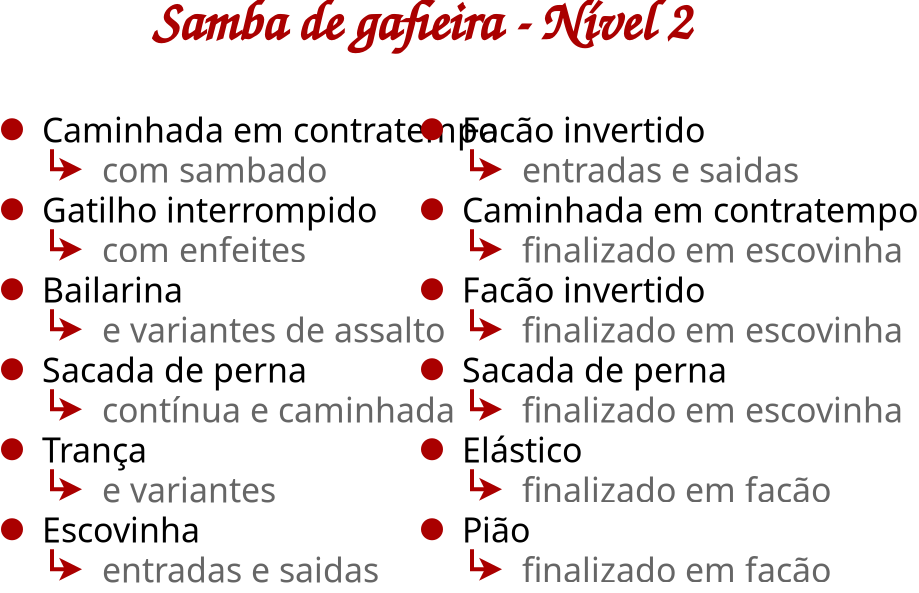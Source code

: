 <?xml version="1.0" encoding="UTF-8"?>
<dia:diagram xmlns:dia="http://www.lysator.liu.se/~alla/dia/">
  <dia:layer name="fundo" visible="true" active="true">
    <dia:object type="Standard - Text" version="1" id="O0">
      <dia:attribute name="obj_pos">
        <dia:point val="13.5,57"/>
      </dia:attribute>
      <dia:attribute name="obj_bb">
        <dia:rectangle val="13.5,55.94;24.023,58.06"/>
      </dia:attribute>
      <dia:attribute name="text">
        <dia:composite type="text">
          <dia:attribute name="string">
            <dia:string>#Sacada de perna#</dia:string>
          </dia:attribute>
          <dia:attribute name="font">
            <dia:font family="Lobster Two" style="0" name="Courier"/>
          </dia:attribute>
          <dia:attribute name="height">
            <dia:real val="2.117"/>
          </dia:attribute>
          <dia:attribute name="pos">
            <dia:point val="13.5,57.635"/>
          </dia:attribute>
          <dia:attribute name="color">
            <dia:color val="#000000"/>
          </dia:attribute>
          <dia:attribute name="alignment">
            <dia:enum val="0"/>
          </dia:attribute>
        </dia:composite>
      </dia:attribute>
      <dia:attribute name="valign">
        <dia:enum val="2"/>
      </dia:attribute>
    </dia:object>
    <dia:object type="Standard - Text" version="1" id="O1">
      <dia:attribute name="obj_pos">
        <dia:point val="13.5,53"/>
      </dia:attribute>
      <dia:attribute name="obj_bb">
        <dia:rectangle val="13.5,51.94;19.585,54.06"/>
      </dia:attribute>
      <dia:attribute name="text">
        <dia:composite type="text">
          <dia:attribute name="string">
            <dia:string>#Bailarina#</dia:string>
          </dia:attribute>
          <dia:attribute name="font">
            <dia:font family="Lobster Two" style="0" name="Courier"/>
          </dia:attribute>
          <dia:attribute name="height">
            <dia:real val="2.117"/>
          </dia:attribute>
          <dia:attribute name="pos">
            <dia:point val="13.5,53.635"/>
          </dia:attribute>
          <dia:attribute name="color">
            <dia:color val="#000000"/>
          </dia:attribute>
          <dia:attribute name="alignment">
            <dia:enum val="0"/>
          </dia:attribute>
        </dia:composite>
      </dia:attribute>
      <dia:attribute name="valign">
        <dia:enum val="2"/>
      </dia:attribute>
    </dia:object>
    <dia:object type="Standard - Text" version="1" id="O2">
      <dia:attribute name="obj_pos">
        <dia:point val="34.5,49"/>
      </dia:attribute>
      <dia:attribute name="obj_bb">
        <dia:rectangle val="34.5,47.861;51.998,50.139"/>
      </dia:attribute>
      <dia:attribute name="text">
        <dia:composite type="text">
          <dia:attribute name="string">
            <dia:string>#Caminhada em contratempo#</dia:string>
          </dia:attribute>
          <dia:attribute name="font">
            <dia:font family="Lobster Two" style="0" name="Courier"/>
          </dia:attribute>
          <dia:attribute name="height">
            <dia:real val="2.117"/>
          </dia:attribute>
          <dia:attribute name="pos">
            <dia:point val="34.5,49.608"/>
          </dia:attribute>
          <dia:attribute name="color">
            <dia:color val="#000000"/>
          </dia:attribute>
          <dia:attribute name="alignment">
            <dia:enum val="0"/>
          </dia:attribute>
        </dia:composite>
      </dia:attribute>
      <dia:attribute name="valign">
        <dia:enum val="2"/>
      </dia:attribute>
    </dia:object>
    <dia:object type="Standard - Text" version="1" id="O3">
      <dia:attribute name="obj_pos">
        <dia:point val="32.444,40"/>
      </dia:attribute>
      <dia:attribute name="obj_bb">
        <dia:rectangle val="12.867,37.886;52.118,42.114"/>
      </dia:attribute>
      <dia:attribute name="text">
        <dia:composite type="text">
          <dia:attribute name="string">
            <dia:string>#Samba de gafieira - Nível 2#</dia:string>
          </dia:attribute>
          <dia:attribute name="font">
            <dia:font family="Comic Sans MS" style="88" name="Courier"/>
          </dia:attribute>
          <dia:attribute name="height">
            <dia:real val="3.528"/>
          </dia:attribute>
          <dia:attribute name="pos">
            <dia:point val="32.444,41.095"/>
          </dia:attribute>
          <dia:attribute name="color">
            <dia:color val="#aa0000"/>
          </dia:attribute>
          <dia:attribute name="alignment">
            <dia:enum val="1"/>
          </dia:attribute>
        </dia:composite>
      </dia:attribute>
      <dia:attribute name="valign">
        <dia:enum val="2"/>
      </dia:attribute>
    </dia:object>
    <dia:object type="Standard - Text" version="1" id="O4">
      <dia:attribute name="obj_pos">
        <dia:point val="13.5,49"/>
      </dia:attribute>
      <dia:attribute name="obj_bb">
        <dia:rectangle val="13.5,47.861;26.353,50.139"/>
      </dia:attribute>
      <dia:attribute name="text">
        <dia:composite type="text">
          <dia:attribute name="string">
            <dia:string>#Gatilho interrompido#</dia:string>
          </dia:attribute>
          <dia:attribute name="font">
            <dia:font family="Lobster Two" style="0" name="Courier"/>
          </dia:attribute>
          <dia:attribute name="height">
            <dia:real val="2.117"/>
          </dia:attribute>
          <dia:attribute name="pos">
            <dia:point val="13.5,49.608"/>
          </dia:attribute>
          <dia:attribute name="color">
            <dia:color val="#000000"/>
          </dia:attribute>
          <dia:attribute name="alignment">
            <dia:enum val="0"/>
          </dia:attribute>
        </dia:composite>
      </dia:attribute>
      <dia:attribute name="valign">
        <dia:enum val="2"/>
      </dia:attribute>
    </dia:object>
    <dia:object type="Standard - Text" version="1" id="O5">
      <dia:attribute name="obj_pos">
        <dia:point val="16.5,51"/>
      </dia:attribute>
      <dia:attribute name="obj_bb">
        <dia:rectangle val="16.5,49.861;23.87,52.139"/>
      </dia:attribute>
      <dia:attribute name="text">
        <dia:composite type="text">
          <dia:attribute name="string">
            <dia:string>#com enfeites#</dia:string>
          </dia:attribute>
          <dia:attribute name="font">
            <dia:font family="Lobster Two" style="0" name="Courier"/>
          </dia:attribute>
          <dia:attribute name="height">
            <dia:real val="2.117"/>
          </dia:attribute>
          <dia:attribute name="pos">
            <dia:point val="16.5,51.608"/>
          </dia:attribute>
          <dia:attribute name="color">
            <dia:color val="#666666"/>
          </dia:attribute>
          <dia:attribute name="alignment">
            <dia:enum val="0"/>
          </dia:attribute>
        </dia:composite>
      </dia:attribute>
      <dia:attribute name="valign">
        <dia:enum val="2"/>
      </dia:attribute>
    </dia:object>
    <dia:object type="Standard - Ellipse" version="0" id="O6">
      <dia:attribute name="obj_pos">
        <dia:point val="11.5,48.5"/>
      </dia:attribute>
      <dia:attribute name="obj_bb">
        <dia:rectangle val="11.45,48.45;12.55,49.55"/>
      </dia:attribute>
      <dia:attribute name="elem_corner">
        <dia:point val="11.5,48.5"/>
      </dia:attribute>
      <dia:attribute name="elem_width">
        <dia:real val="1"/>
      </dia:attribute>
      <dia:attribute name="elem_height">
        <dia:real val="1"/>
      </dia:attribute>
      <dia:attribute name="border_width">
        <dia:real val="0.1"/>
      </dia:attribute>
      <dia:attribute name="border_color">
        <dia:color val="#aa0000"/>
      </dia:attribute>
      <dia:attribute name="inner_color">
        <dia:color val="#aa0000"/>
      </dia:attribute>
      <dia:attribute name="aspect">
        <dia:enum val="2"/>
      </dia:attribute>
    </dia:object>
    <dia:object type="Standard - PolyLine" version="0" id="O7">
      <dia:attribute name="obj_pos">
        <dia:point val="14,50"/>
      </dia:attribute>
      <dia:attribute name="obj_bb">
        <dia:rectangle val="13.9,49.9;15.724,51.574"/>
      </dia:attribute>
      <dia:attribute name="poly_points">
        <dia:point val="14,50"/>
        <dia:point val="14,51"/>
        <dia:point val="15.5,51"/>
      </dia:attribute>
      <dia:attribute name="line_color">
        <dia:color val="#aa0000"/>
      </dia:attribute>
      <dia:attribute name="line_width">
        <dia:real val="0.2"/>
      </dia:attribute>
      <dia:attribute name="end_arrow">
        <dia:enum val="22"/>
      </dia:attribute>
      <dia:attribute name="end_arrow_length">
        <dia:real val="0.7"/>
      </dia:attribute>
      <dia:attribute name="end_arrow_width">
        <dia:real val="0.7"/>
      </dia:attribute>
    </dia:object>
    <dia:object type="Standard - Ellipse" version="0" id="O8">
      <dia:attribute name="obj_pos">
        <dia:point val="11.5,52.5"/>
      </dia:attribute>
      <dia:attribute name="obj_bb">
        <dia:rectangle val="11.45,52.45;12.55,53.55"/>
      </dia:attribute>
      <dia:attribute name="elem_corner">
        <dia:point val="11.5,52.5"/>
      </dia:attribute>
      <dia:attribute name="elem_width">
        <dia:real val="1"/>
      </dia:attribute>
      <dia:attribute name="elem_height">
        <dia:real val="1"/>
      </dia:attribute>
      <dia:attribute name="border_width">
        <dia:real val="0.1"/>
      </dia:attribute>
      <dia:attribute name="border_color">
        <dia:color val="#aa0000"/>
      </dia:attribute>
      <dia:attribute name="inner_color">
        <dia:color val="#aa0000"/>
      </dia:attribute>
      <dia:attribute name="aspect">
        <dia:enum val="2"/>
      </dia:attribute>
    </dia:object>
    <dia:object type="Standard - Text" version="1" id="O9">
      <dia:attribute name="obj_pos">
        <dia:point val="16.5,55"/>
      </dia:attribute>
      <dia:attribute name="obj_bb">
        <dia:rectangle val="16.5,53.94;29.765,56.06"/>
      </dia:attribute>
      <dia:attribute name="text">
        <dia:composite type="text">
          <dia:attribute name="string">
            <dia:string>#e variantes de assalto#</dia:string>
          </dia:attribute>
          <dia:attribute name="font">
            <dia:font family="Lobster Two" style="0" name="Courier"/>
          </dia:attribute>
          <dia:attribute name="height">
            <dia:real val="2.117"/>
          </dia:attribute>
          <dia:attribute name="pos">
            <dia:point val="16.5,55.635"/>
          </dia:attribute>
          <dia:attribute name="color">
            <dia:color val="#666666"/>
          </dia:attribute>
          <dia:attribute name="alignment">
            <dia:enum val="0"/>
          </dia:attribute>
        </dia:composite>
      </dia:attribute>
      <dia:attribute name="valign">
        <dia:enum val="2"/>
      </dia:attribute>
    </dia:object>
    <dia:object type="Standard - PolyLine" version="0" id="O10">
      <dia:attribute name="obj_pos">
        <dia:point val="14,54"/>
      </dia:attribute>
      <dia:attribute name="obj_bb">
        <dia:rectangle val="13.9,53.9;15.724,55.574"/>
      </dia:attribute>
      <dia:attribute name="poly_points">
        <dia:point val="14,54"/>
        <dia:point val="14,55"/>
        <dia:point val="15.5,55"/>
      </dia:attribute>
      <dia:attribute name="line_color">
        <dia:color val="#aa0000"/>
      </dia:attribute>
      <dia:attribute name="line_width">
        <dia:real val="0.2"/>
      </dia:attribute>
      <dia:attribute name="end_arrow">
        <dia:enum val="22"/>
      </dia:attribute>
      <dia:attribute name="end_arrow_length">
        <dia:real val="0.7"/>
      </dia:attribute>
      <dia:attribute name="end_arrow_width">
        <dia:real val="0.7"/>
      </dia:attribute>
    </dia:object>
    <dia:object type="Standard - Ellipse" version="0" id="O11">
      <dia:attribute name="obj_pos">
        <dia:point val="11.5,64.5"/>
      </dia:attribute>
      <dia:attribute name="obj_bb">
        <dia:rectangle val="11.45,64.45;12.55,65.55"/>
      </dia:attribute>
      <dia:attribute name="elem_corner">
        <dia:point val="11.5,64.5"/>
      </dia:attribute>
      <dia:attribute name="elem_width">
        <dia:real val="1"/>
      </dia:attribute>
      <dia:attribute name="elem_height">
        <dia:real val="1"/>
      </dia:attribute>
      <dia:attribute name="border_width">
        <dia:real val="0.1"/>
      </dia:attribute>
      <dia:attribute name="border_color">
        <dia:color val="#aa0000"/>
      </dia:attribute>
      <dia:attribute name="inner_color">
        <dia:color val="#aa0000"/>
      </dia:attribute>
      <dia:attribute name="aspect">
        <dia:enum val="2"/>
      </dia:attribute>
    </dia:object>
    <dia:object type="Standard - Ellipse" version="0" id="O12">
      <dia:attribute name="obj_pos">
        <dia:point val="11.5,56.5"/>
      </dia:attribute>
      <dia:attribute name="obj_bb">
        <dia:rectangle val="11.45,56.45;12.55,57.55"/>
      </dia:attribute>
      <dia:attribute name="elem_corner">
        <dia:point val="11.5,56.5"/>
      </dia:attribute>
      <dia:attribute name="elem_width">
        <dia:real val="1"/>
      </dia:attribute>
      <dia:attribute name="elem_height">
        <dia:real val="1"/>
      </dia:attribute>
      <dia:attribute name="border_width">
        <dia:real val="0.1"/>
      </dia:attribute>
      <dia:attribute name="border_color">
        <dia:color val="#aa0000"/>
      </dia:attribute>
      <dia:attribute name="inner_color">
        <dia:color val="#aa0000"/>
      </dia:attribute>
      <dia:attribute name="aspect">
        <dia:enum val="2"/>
      </dia:attribute>
    </dia:object>
    <dia:object type="Standard - Text" version="1" id="O13">
      <dia:attribute name="obj_pos">
        <dia:point val="13.5,45"/>
      </dia:attribute>
      <dia:attribute name="obj_bb">
        <dia:rectangle val="13.5,43.861;30.998,46.139"/>
      </dia:attribute>
      <dia:attribute name="text">
        <dia:composite type="text">
          <dia:attribute name="string">
            <dia:string>#Caminhada em contratempo#</dia:string>
          </dia:attribute>
          <dia:attribute name="font">
            <dia:font family="Lobster Two" style="0" name="Courier"/>
          </dia:attribute>
          <dia:attribute name="height">
            <dia:real val="2.117"/>
          </dia:attribute>
          <dia:attribute name="pos">
            <dia:point val="13.5,45.608"/>
          </dia:attribute>
          <dia:attribute name="color">
            <dia:color val="#000000"/>
          </dia:attribute>
          <dia:attribute name="alignment">
            <dia:enum val="0"/>
          </dia:attribute>
        </dia:composite>
      </dia:attribute>
      <dia:attribute name="valign">
        <dia:enum val="2"/>
      </dia:attribute>
    </dia:object>
    <dia:object type="Standard - Text" version="1" id="O14">
      <dia:attribute name="obj_pos">
        <dia:point val="16.5,47"/>
      </dia:attribute>
      <dia:attribute name="obj_bb">
        <dia:rectangle val="16.5,45.861;25.155,48.139"/>
      </dia:attribute>
      <dia:attribute name="text">
        <dia:composite type="text">
          <dia:attribute name="string">
            <dia:string>#com sambado#</dia:string>
          </dia:attribute>
          <dia:attribute name="font">
            <dia:font family="Lobster Two" style="0" name="Courier"/>
          </dia:attribute>
          <dia:attribute name="height">
            <dia:real val="2.117"/>
          </dia:attribute>
          <dia:attribute name="pos">
            <dia:point val="16.5,47.608"/>
          </dia:attribute>
          <dia:attribute name="color">
            <dia:color val="#666666"/>
          </dia:attribute>
          <dia:attribute name="alignment">
            <dia:enum val="0"/>
          </dia:attribute>
        </dia:composite>
      </dia:attribute>
      <dia:attribute name="valign">
        <dia:enum val="2"/>
      </dia:attribute>
    </dia:object>
    <dia:object type="Standard - Ellipse" version="0" id="O15">
      <dia:attribute name="obj_pos">
        <dia:point val="11.5,44.5"/>
      </dia:attribute>
      <dia:attribute name="obj_bb">
        <dia:rectangle val="11.45,44.45;12.55,45.55"/>
      </dia:attribute>
      <dia:attribute name="elem_corner">
        <dia:point val="11.5,44.5"/>
      </dia:attribute>
      <dia:attribute name="elem_width">
        <dia:real val="1"/>
      </dia:attribute>
      <dia:attribute name="elem_height">
        <dia:real val="1"/>
      </dia:attribute>
      <dia:attribute name="border_width">
        <dia:real val="0.1"/>
      </dia:attribute>
      <dia:attribute name="border_color">
        <dia:color val="#aa0000"/>
      </dia:attribute>
      <dia:attribute name="inner_color">
        <dia:color val="#aa0000"/>
      </dia:attribute>
      <dia:attribute name="aspect">
        <dia:enum val="2"/>
      </dia:attribute>
    </dia:object>
    <dia:object type="Standard - PolyLine" version="0" id="O16">
      <dia:attribute name="obj_pos">
        <dia:point val="14,46"/>
      </dia:attribute>
      <dia:attribute name="obj_bb">
        <dia:rectangle val="13.9,45.9;15.724,47.574"/>
      </dia:attribute>
      <dia:attribute name="poly_points">
        <dia:point val="14,46"/>
        <dia:point val="14,47"/>
        <dia:point val="15.5,47"/>
      </dia:attribute>
      <dia:attribute name="line_color">
        <dia:color val="#aa0000"/>
      </dia:attribute>
      <dia:attribute name="line_width">
        <dia:real val="0.2"/>
      </dia:attribute>
      <dia:attribute name="end_arrow">
        <dia:enum val="22"/>
      </dia:attribute>
      <dia:attribute name="end_arrow_length">
        <dia:real val="0.7"/>
      </dia:attribute>
      <dia:attribute name="end_arrow_width">
        <dia:real val="0.7"/>
      </dia:attribute>
    </dia:object>
    <dia:object type="Standard - Text" version="1" id="O17">
      <dia:attribute name="obj_pos">
        <dia:point val="16.5,59"/>
      </dia:attribute>
      <dia:attribute name="obj_bb">
        <dia:rectangle val="16.5,57.861;30.283,60.139"/>
      </dia:attribute>
      <dia:attribute name="text">
        <dia:composite type="text">
          <dia:attribute name="string">
            <dia:string>#contínua e caminhada#</dia:string>
          </dia:attribute>
          <dia:attribute name="font">
            <dia:font family="Lobster Two" style="0" name="Courier"/>
          </dia:attribute>
          <dia:attribute name="height">
            <dia:real val="2.117"/>
          </dia:attribute>
          <dia:attribute name="pos">
            <dia:point val="16.5,59.608"/>
          </dia:attribute>
          <dia:attribute name="color">
            <dia:color val="#666666"/>
          </dia:attribute>
          <dia:attribute name="alignment">
            <dia:enum val="0"/>
          </dia:attribute>
        </dia:composite>
      </dia:attribute>
      <dia:attribute name="valign">
        <dia:enum val="2"/>
      </dia:attribute>
    </dia:object>
    <dia:object type="Standard - PolyLine" version="0" id="O18">
      <dia:attribute name="obj_pos">
        <dia:point val="14,58"/>
      </dia:attribute>
      <dia:attribute name="obj_bb">
        <dia:rectangle val="13.9,57.9;15.724,59.574"/>
      </dia:attribute>
      <dia:attribute name="poly_points">
        <dia:point val="14,58"/>
        <dia:point val="14,59"/>
        <dia:point val="15.5,59"/>
      </dia:attribute>
      <dia:attribute name="line_color">
        <dia:color val="#aa0000"/>
      </dia:attribute>
      <dia:attribute name="line_width">
        <dia:real val="0.2"/>
      </dia:attribute>
      <dia:attribute name="end_arrow">
        <dia:enum val="22"/>
      </dia:attribute>
      <dia:attribute name="end_arrow_length">
        <dia:real val="0.7"/>
      </dia:attribute>
      <dia:attribute name="end_arrow_width">
        <dia:real val="0.7"/>
      </dia:attribute>
    </dia:object>
    <dia:object type="Standard - Text" version="1" id="O19">
      <dia:attribute name="obj_pos">
        <dia:point val="16.5,67"/>
      </dia:attribute>
      <dia:attribute name="obj_bb">
        <dia:rectangle val="16.5,65.861;27.408,68.139"/>
      </dia:attribute>
      <dia:attribute name="text">
        <dia:composite type="text">
          <dia:attribute name="string">
            <dia:string>#entradas e saidas#</dia:string>
          </dia:attribute>
          <dia:attribute name="font">
            <dia:font family="Lobster Two" style="0" name="Courier"/>
          </dia:attribute>
          <dia:attribute name="height">
            <dia:real val="2.117"/>
          </dia:attribute>
          <dia:attribute name="pos">
            <dia:point val="16.5,67.609"/>
          </dia:attribute>
          <dia:attribute name="color">
            <dia:color val="#666666"/>
          </dia:attribute>
          <dia:attribute name="alignment">
            <dia:enum val="0"/>
          </dia:attribute>
        </dia:composite>
      </dia:attribute>
      <dia:attribute name="valign">
        <dia:enum val="2"/>
      </dia:attribute>
    </dia:object>
    <dia:object type="Standard - PolyLine" version="0" id="O20">
      <dia:attribute name="obj_pos">
        <dia:point val="14,66"/>
      </dia:attribute>
      <dia:attribute name="obj_bb">
        <dia:rectangle val="13.9,65.9;15.724,67.574"/>
      </dia:attribute>
      <dia:attribute name="poly_points">
        <dia:point val="14,66"/>
        <dia:point val="14,67"/>
        <dia:point val="15.5,67"/>
      </dia:attribute>
      <dia:attribute name="line_color">
        <dia:color val="#aa0000"/>
      </dia:attribute>
      <dia:attribute name="line_width">
        <dia:real val="0.2"/>
      </dia:attribute>
      <dia:attribute name="end_arrow">
        <dia:enum val="22"/>
      </dia:attribute>
      <dia:attribute name="end_arrow_length">
        <dia:real val="0.7"/>
      </dia:attribute>
      <dia:attribute name="end_arrow_width">
        <dia:real val="0.7"/>
      </dia:attribute>
    </dia:object>
    <dia:object type="Standard - Text" version="1" id="O21">
      <dia:attribute name="obj_pos">
        <dia:point val="34.5,53"/>
      </dia:attribute>
      <dia:attribute name="obj_bb">
        <dia:rectangle val="34.5,51.861;44.228,54.139"/>
      </dia:attribute>
      <dia:attribute name="text">
        <dia:composite type="text">
          <dia:attribute name="string">
            <dia:string>#Facão invertido#</dia:string>
          </dia:attribute>
          <dia:attribute name="font">
            <dia:font family="Lobster Two" style="0" name="Courier"/>
          </dia:attribute>
          <dia:attribute name="height">
            <dia:real val="2.117"/>
          </dia:attribute>
          <dia:attribute name="pos">
            <dia:point val="34.5,53.608"/>
          </dia:attribute>
          <dia:attribute name="color">
            <dia:color val="#000000"/>
          </dia:attribute>
          <dia:attribute name="alignment">
            <dia:enum val="0"/>
          </dia:attribute>
        </dia:composite>
      </dia:attribute>
      <dia:attribute name="valign">
        <dia:enum val="2"/>
      </dia:attribute>
    </dia:object>
    <dia:object type="Standard - Text" version="1" id="O22">
      <dia:attribute name="obj_pos">
        <dia:point val="34.5,57"/>
      </dia:attribute>
      <dia:attribute name="obj_bb">
        <dia:rectangle val="34.5,55.861;45.075,58.139"/>
      </dia:attribute>
      <dia:attribute name="text">
        <dia:composite type="text">
          <dia:attribute name="string">
            <dia:string>#Sacada de perna#</dia:string>
          </dia:attribute>
          <dia:attribute name="font">
            <dia:font family="Lobster Two" style="0" name="Courier"/>
          </dia:attribute>
          <dia:attribute name="height">
            <dia:real val="2.117"/>
          </dia:attribute>
          <dia:attribute name="pos">
            <dia:point val="34.5,57.608"/>
          </dia:attribute>
          <dia:attribute name="color">
            <dia:color val="#000000"/>
          </dia:attribute>
          <dia:attribute name="alignment">
            <dia:enum val="0"/>
          </dia:attribute>
        </dia:composite>
      </dia:attribute>
      <dia:attribute name="valign">
        <dia:enum val="2"/>
      </dia:attribute>
    </dia:object>
    <dia:object type="Standard - Text" version="1" id="O23">
      <dia:attribute name="obj_pos">
        <dia:point val="34.5,65"/>
      </dia:attribute>
      <dia:attribute name="obj_bb">
        <dia:rectangle val="34.5,63.861;37.548,66.139"/>
      </dia:attribute>
      <dia:attribute name="text">
        <dia:composite type="text">
          <dia:attribute name="string">
            <dia:string>#Pião#</dia:string>
          </dia:attribute>
          <dia:attribute name="font">
            <dia:font family="Lobster Two" style="0" name="Courier"/>
          </dia:attribute>
          <dia:attribute name="height">
            <dia:real val="2.117"/>
          </dia:attribute>
          <dia:attribute name="pos">
            <dia:point val="34.5,65.609"/>
          </dia:attribute>
          <dia:attribute name="color">
            <dia:color val="#000000"/>
          </dia:attribute>
          <dia:attribute name="alignment">
            <dia:enum val="0"/>
          </dia:attribute>
        </dia:composite>
      </dia:attribute>
      <dia:attribute name="valign">
        <dia:enum val="2"/>
      </dia:attribute>
    </dia:object>
    <dia:object type="Standard - Text" version="1" id="O24">
      <dia:attribute name="obj_pos">
        <dia:point val="34.5,61"/>
      </dia:attribute>
      <dia:attribute name="obj_bb">
        <dia:rectangle val="34.5,59.861;39.251,62.139"/>
      </dia:attribute>
      <dia:attribute name="text">
        <dia:composite type="text">
          <dia:attribute name="string">
            <dia:string>#Elástico#</dia:string>
          </dia:attribute>
          <dia:attribute name="font">
            <dia:font family="Lobster Two" style="0" name="Courier"/>
          </dia:attribute>
          <dia:attribute name="height">
            <dia:real val="2.117"/>
          </dia:attribute>
          <dia:attribute name="pos">
            <dia:point val="34.5,61.608"/>
          </dia:attribute>
          <dia:attribute name="color">
            <dia:color val="#000000"/>
          </dia:attribute>
          <dia:attribute name="alignment">
            <dia:enum val="0"/>
          </dia:attribute>
        </dia:composite>
      </dia:attribute>
      <dia:attribute name="valign">
        <dia:enum val="2"/>
      </dia:attribute>
    </dia:object>
    <dia:object type="Standard - Text" version="1" id="O25">
      <dia:attribute name="obj_pos">
        <dia:point val="37.5,63"/>
      </dia:attribute>
      <dia:attribute name="obj_bb">
        <dia:rectangle val="37.5,61.861;49.893,64.139"/>
      </dia:attribute>
      <dia:attribute name="text">
        <dia:composite type="text">
          <dia:attribute name="string">
            <dia:string>#finalizado em facão#</dia:string>
          </dia:attribute>
          <dia:attribute name="font">
            <dia:font family="Lobster Two" style="0" name="Courier"/>
          </dia:attribute>
          <dia:attribute name="height">
            <dia:real val="2.117"/>
          </dia:attribute>
          <dia:attribute name="pos">
            <dia:point val="37.5,63.608"/>
          </dia:attribute>
          <dia:attribute name="color">
            <dia:color val="#666666"/>
          </dia:attribute>
          <dia:attribute name="alignment">
            <dia:enum val="0"/>
          </dia:attribute>
        </dia:composite>
      </dia:attribute>
      <dia:attribute name="valign">
        <dia:enum val="2"/>
      </dia:attribute>
    </dia:object>
    <dia:object type="Standard - Ellipse" version="0" id="O26">
      <dia:attribute name="obj_pos">
        <dia:point val="32.5,48.5"/>
      </dia:attribute>
      <dia:attribute name="obj_bb">
        <dia:rectangle val="32.45,48.45;33.55,49.55"/>
      </dia:attribute>
      <dia:attribute name="elem_corner">
        <dia:point val="32.5,48.5"/>
      </dia:attribute>
      <dia:attribute name="elem_width">
        <dia:real val="1"/>
      </dia:attribute>
      <dia:attribute name="elem_height">
        <dia:real val="1"/>
      </dia:attribute>
      <dia:attribute name="border_width">
        <dia:real val="0.1"/>
      </dia:attribute>
      <dia:attribute name="border_color">
        <dia:color val="#aa0000"/>
      </dia:attribute>
      <dia:attribute name="inner_color">
        <dia:color val="#aa0000"/>
      </dia:attribute>
      <dia:attribute name="aspect">
        <dia:enum val="2"/>
      </dia:attribute>
    </dia:object>
    <dia:object type="Standard - PolyLine" version="0" id="O27">
      <dia:attribute name="obj_pos">
        <dia:point val="35,50"/>
      </dia:attribute>
      <dia:attribute name="obj_bb">
        <dia:rectangle val="34.9,49.9;36.724,51.574"/>
      </dia:attribute>
      <dia:attribute name="poly_points">
        <dia:point val="35,50"/>
        <dia:point val="35,51"/>
        <dia:point val="36.5,51"/>
      </dia:attribute>
      <dia:attribute name="line_color">
        <dia:color val="#aa0000"/>
      </dia:attribute>
      <dia:attribute name="line_width">
        <dia:real val="0.2"/>
      </dia:attribute>
      <dia:attribute name="end_arrow">
        <dia:enum val="22"/>
      </dia:attribute>
      <dia:attribute name="end_arrow_length">
        <dia:real val="0.7"/>
      </dia:attribute>
      <dia:attribute name="end_arrow_width">
        <dia:real val="0.7"/>
      </dia:attribute>
    </dia:object>
    <dia:object type="Standard - Ellipse" version="0" id="O28">
      <dia:attribute name="obj_pos">
        <dia:point val="32.5,56.5"/>
      </dia:attribute>
      <dia:attribute name="obj_bb">
        <dia:rectangle val="32.45,56.45;33.55,57.55"/>
      </dia:attribute>
      <dia:attribute name="elem_corner">
        <dia:point val="32.5,56.5"/>
      </dia:attribute>
      <dia:attribute name="elem_width">
        <dia:real val="1"/>
      </dia:attribute>
      <dia:attribute name="elem_height">
        <dia:real val="1"/>
      </dia:attribute>
      <dia:attribute name="border_width">
        <dia:real val="0.1"/>
      </dia:attribute>
      <dia:attribute name="border_color">
        <dia:color val="#aa0000"/>
      </dia:attribute>
      <dia:attribute name="inner_color">
        <dia:color val="#aa0000"/>
      </dia:attribute>
      <dia:attribute name="aspect">
        <dia:enum val="2"/>
      </dia:attribute>
    </dia:object>
    <dia:object type="Standard - Text" version="1" id="O29">
      <dia:attribute name="obj_pos">
        <dia:point val="37.5,59"/>
      </dia:attribute>
      <dia:attribute name="obj_bb">
        <dia:rectangle val="37.5,57.861;52.428,60.139"/>
      </dia:attribute>
      <dia:attribute name="text">
        <dia:composite type="text">
          <dia:attribute name="string">
            <dia:string>#finalizado em escovinha#</dia:string>
          </dia:attribute>
          <dia:attribute name="font">
            <dia:font family="Lobster Two" style="0" name="Courier"/>
          </dia:attribute>
          <dia:attribute name="height">
            <dia:real val="2.117"/>
          </dia:attribute>
          <dia:attribute name="pos">
            <dia:point val="37.5,59.608"/>
          </dia:attribute>
          <dia:attribute name="color">
            <dia:color val="#666666"/>
          </dia:attribute>
          <dia:attribute name="alignment">
            <dia:enum val="0"/>
          </dia:attribute>
        </dia:composite>
      </dia:attribute>
      <dia:attribute name="valign">
        <dia:enum val="2"/>
      </dia:attribute>
    </dia:object>
    <dia:object type="Standard - PolyLine" version="0" id="O30">
      <dia:attribute name="obj_pos">
        <dia:point val="35,58"/>
      </dia:attribute>
      <dia:attribute name="obj_bb">
        <dia:rectangle val="34.9,57.9;36.724,59.574"/>
      </dia:attribute>
      <dia:attribute name="poly_points">
        <dia:point val="35,58"/>
        <dia:point val="35,59"/>
        <dia:point val="36.5,59"/>
      </dia:attribute>
      <dia:attribute name="line_color">
        <dia:color val="#aa0000"/>
      </dia:attribute>
      <dia:attribute name="line_width">
        <dia:real val="0.2"/>
      </dia:attribute>
      <dia:attribute name="end_arrow">
        <dia:enum val="22"/>
      </dia:attribute>
      <dia:attribute name="end_arrow_length">
        <dia:real val="0.7"/>
      </dia:attribute>
      <dia:attribute name="end_arrow_width">
        <dia:real val="0.7"/>
      </dia:attribute>
    </dia:object>
    <dia:object type="Standard - Ellipse" version="0" id="O31">
      <dia:attribute name="obj_pos">
        <dia:point val="32.5,64.5"/>
      </dia:attribute>
      <dia:attribute name="obj_bb">
        <dia:rectangle val="32.45,64.45;33.55,65.55"/>
      </dia:attribute>
      <dia:attribute name="elem_corner">
        <dia:point val="32.5,64.5"/>
      </dia:attribute>
      <dia:attribute name="elem_width">
        <dia:real val="1"/>
      </dia:attribute>
      <dia:attribute name="elem_height">
        <dia:real val="1"/>
      </dia:attribute>
      <dia:attribute name="border_width">
        <dia:real val="0.1"/>
      </dia:attribute>
      <dia:attribute name="border_color">
        <dia:color val="#aa0000"/>
      </dia:attribute>
      <dia:attribute name="inner_color">
        <dia:color val="#aa0000"/>
      </dia:attribute>
      <dia:attribute name="aspect">
        <dia:enum val="2"/>
      </dia:attribute>
    </dia:object>
    <dia:object type="Standard - Ellipse" version="0" id="O32">
      <dia:attribute name="obj_pos">
        <dia:point val="32.5,60.5"/>
      </dia:attribute>
      <dia:attribute name="obj_bb">
        <dia:rectangle val="32.45,60.45;33.55,61.55"/>
      </dia:attribute>
      <dia:attribute name="elem_corner">
        <dia:point val="32.5,60.5"/>
      </dia:attribute>
      <dia:attribute name="elem_width">
        <dia:real val="1"/>
      </dia:attribute>
      <dia:attribute name="elem_height">
        <dia:real val="1"/>
      </dia:attribute>
      <dia:attribute name="border_width">
        <dia:real val="0.1"/>
      </dia:attribute>
      <dia:attribute name="border_color">
        <dia:color val="#aa0000"/>
      </dia:attribute>
      <dia:attribute name="inner_color">
        <dia:color val="#aa0000"/>
      </dia:attribute>
      <dia:attribute name="aspect">
        <dia:enum val="2"/>
      </dia:attribute>
    </dia:object>
    <dia:object type="Standard - Text" version="1" id="O33">
      <dia:attribute name="obj_pos">
        <dia:point val="37.5,51"/>
      </dia:attribute>
      <dia:attribute name="obj_bb">
        <dia:rectangle val="37.5,49.861;52.428,52.139"/>
      </dia:attribute>
      <dia:attribute name="text">
        <dia:composite type="text">
          <dia:attribute name="string">
            <dia:string>#finalizado em escovinha#</dia:string>
          </dia:attribute>
          <dia:attribute name="font">
            <dia:font family="Lobster Two" style="0" name="Courier"/>
          </dia:attribute>
          <dia:attribute name="height">
            <dia:real val="2.117"/>
          </dia:attribute>
          <dia:attribute name="pos">
            <dia:point val="37.5,51.608"/>
          </dia:attribute>
          <dia:attribute name="color">
            <dia:color val="#666666"/>
          </dia:attribute>
          <dia:attribute name="alignment">
            <dia:enum val="0"/>
          </dia:attribute>
        </dia:composite>
      </dia:attribute>
      <dia:attribute name="valign">
        <dia:enum val="2"/>
      </dia:attribute>
    </dia:object>
    <dia:object type="Standard - Ellipse" version="0" id="O34">
      <dia:attribute name="obj_pos">
        <dia:point val="32.5,52.5"/>
      </dia:attribute>
      <dia:attribute name="obj_bb">
        <dia:rectangle val="32.45,52.45;33.55,53.55"/>
      </dia:attribute>
      <dia:attribute name="elem_corner">
        <dia:point val="32.5,52.5"/>
      </dia:attribute>
      <dia:attribute name="elem_width">
        <dia:real val="1"/>
      </dia:attribute>
      <dia:attribute name="elem_height">
        <dia:real val="1"/>
      </dia:attribute>
      <dia:attribute name="border_width">
        <dia:real val="0.1"/>
      </dia:attribute>
      <dia:attribute name="border_color">
        <dia:color val="#aa0000"/>
      </dia:attribute>
      <dia:attribute name="inner_color">
        <dia:color val="#aa0000"/>
      </dia:attribute>
      <dia:attribute name="aspect">
        <dia:enum val="2"/>
      </dia:attribute>
    </dia:object>
    <dia:object type="Standard - PolyLine" version="0" id="O35">
      <dia:attribute name="obj_pos">
        <dia:point val="35,54"/>
      </dia:attribute>
      <dia:attribute name="obj_bb">
        <dia:rectangle val="34.9,53.9;36.724,55.574"/>
      </dia:attribute>
      <dia:attribute name="poly_points">
        <dia:point val="35,54"/>
        <dia:point val="35,55"/>
        <dia:point val="36.5,55"/>
      </dia:attribute>
      <dia:attribute name="line_color">
        <dia:color val="#aa0000"/>
      </dia:attribute>
      <dia:attribute name="line_width">
        <dia:real val="0.2"/>
      </dia:attribute>
      <dia:attribute name="end_arrow">
        <dia:enum val="22"/>
      </dia:attribute>
      <dia:attribute name="end_arrow_length">
        <dia:real val="0.7"/>
      </dia:attribute>
      <dia:attribute name="end_arrow_width">
        <dia:real val="0.7"/>
      </dia:attribute>
    </dia:object>
    <dia:object type="Standard - Text" version="1" id="O36">
      <dia:attribute name="obj_pos">
        <dia:point val="37.5,55"/>
      </dia:attribute>
      <dia:attribute name="obj_bb">
        <dia:rectangle val="37.5,53.861;52.428,56.139"/>
      </dia:attribute>
      <dia:attribute name="text">
        <dia:composite type="text">
          <dia:attribute name="string">
            <dia:string>#finalizado em escovinha#</dia:string>
          </dia:attribute>
          <dia:attribute name="font">
            <dia:font family="Lobster Two" style="0" name="Courier"/>
          </dia:attribute>
          <dia:attribute name="height">
            <dia:real val="2.117"/>
          </dia:attribute>
          <dia:attribute name="pos">
            <dia:point val="37.5,55.608"/>
          </dia:attribute>
          <dia:attribute name="color">
            <dia:color val="#666666"/>
          </dia:attribute>
          <dia:attribute name="alignment">
            <dia:enum val="0"/>
          </dia:attribute>
        </dia:composite>
      </dia:attribute>
      <dia:attribute name="valign">
        <dia:enum val="2"/>
      </dia:attribute>
    </dia:object>
    <dia:object type="Standard - PolyLine" version="0" id="O37">
      <dia:attribute name="obj_pos">
        <dia:point val="35,62"/>
      </dia:attribute>
      <dia:attribute name="obj_bb">
        <dia:rectangle val="34.9,61.9;36.724,63.574"/>
      </dia:attribute>
      <dia:attribute name="poly_points">
        <dia:point val="35,62"/>
        <dia:point val="35,63"/>
        <dia:point val="36.5,63"/>
      </dia:attribute>
      <dia:attribute name="line_color">
        <dia:color val="#aa0000"/>
      </dia:attribute>
      <dia:attribute name="line_width">
        <dia:real val="0.2"/>
      </dia:attribute>
      <dia:attribute name="end_arrow">
        <dia:enum val="22"/>
      </dia:attribute>
      <dia:attribute name="end_arrow_length">
        <dia:real val="0.7"/>
      </dia:attribute>
      <dia:attribute name="end_arrow_width">
        <dia:real val="0.7"/>
      </dia:attribute>
    </dia:object>
    <dia:object type="Standard - Text" version="1" id="O38">
      <dia:attribute name="obj_pos">
        <dia:point val="37.5,67"/>
      </dia:attribute>
      <dia:attribute name="obj_bb">
        <dia:rectangle val="37.5,65.861;49.893,68.139"/>
      </dia:attribute>
      <dia:attribute name="text">
        <dia:composite type="text">
          <dia:attribute name="string">
            <dia:string>#finalizado em facão#</dia:string>
          </dia:attribute>
          <dia:attribute name="font">
            <dia:font family="Lobster Two" style="0" name="Courier"/>
          </dia:attribute>
          <dia:attribute name="height">
            <dia:real val="2.117"/>
          </dia:attribute>
          <dia:attribute name="pos">
            <dia:point val="37.5,67.609"/>
          </dia:attribute>
          <dia:attribute name="color">
            <dia:color val="#666666"/>
          </dia:attribute>
          <dia:attribute name="alignment">
            <dia:enum val="0"/>
          </dia:attribute>
        </dia:composite>
      </dia:attribute>
      <dia:attribute name="valign">
        <dia:enum val="2"/>
      </dia:attribute>
    </dia:object>
    <dia:object type="Standard - PolyLine" version="0" id="O39">
      <dia:attribute name="obj_pos">
        <dia:point val="35,66"/>
      </dia:attribute>
      <dia:attribute name="obj_bb">
        <dia:rectangle val="34.9,65.9;36.724,67.574"/>
      </dia:attribute>
      <dia:attribute name="poly_points">
        <dia:point val="35,66"/>
        <dia:point val="35,67"/>
        <dia:point val="36.5,67"/>
      </dia:attribute>
      <dia:attribute name="line_color">
        <dia:color val="#aa0000"/>
      </dia:attribute>
      <dia:attribute name="line_width">
        <dia:real val="0.2"/>
      </dia:attribute>
      <dia:attribute name="end_arrow">
        <dia:enum val="22"/>
      </dia:attribute>
      <dia:attribute name="end_arrow_length">
        <dia:real val="0.7"/>
      </dia:attribute>
      <dia:attribute name="end_arrow_width">
        <dia:real val="0.7"/>
      </dia:attribute>
    </dia:object>
    <dia:object type="Standard - Text" version="1" id="O40">
      <dia:attribute name="obj_pos">
        <dia:point val="13.5,65"/>
      </dia:attribute>
      <dia:attribute name="obj_bb">
        <dia:rectangle val="13.5,63.861;19.686,66.139"/>
      </dia:attribute>
      <dia:attribute name="text">
        <dia:composite type="text">
          <dia:attribute name="string">
            <dia:string>#Escovinha#</dia:string>
          </dia:attribute>
          <dia:attribute name="font">
            <dia:font family="Lobster Two" style="0" name="Courier"/>
          </dia:attribute>
          <dia:attribute name="height">
            <dia:real val="2.117"/>
          </dia:attribute>
          <dia:attribute name="pos">
            <dia:point val="13.5,65.609"/>
          </dia:attribute>
          <dia:attribute name="color">
            <dia:color val="#000000"/>
          </dia:attribute>
          <dia:attribute name="alignment">
            <dia:enum val="0"/>
          </dia:attribute>
        </dia:composite>
      </dia:attribute>
      <dia:attribute name="valign">
        <dia:enum val="2"/>
      </dia:attribute>
    </dia:object>
    <dia:object type="Standard - Text" version="1" id="O41">
      <dia:attribute name="obj_pos">
        <dia:point val="34.5,45"/>
      </dia:attribute>
      <dia:attribute name="obj_bb">
        <dia:rectangle val="34.5,43.861;44.228,46.139"/>
      </dia:attribute>
      <dia:attribute name="text">
        <dia:composite type="text">
          <dia:attribute name="string">
            <dia:string>#Facão invertido#</dia:string>
          </dia:attribute>
          <dia:attribute name="font">
            <dia:font family="Lobster Two" style="0" name="Courier"/>
          </dia:attribute>
          <dia:attribute name="height">
            <dia:real val="2.117"/>
          </dia:attribute>
          <dia:attribute name="pos">
            <dia:point val="34.5,45.608"/>
          </dia:attribute>
          <dia:attribute name="color">
            <dia:color val="#000000"/>
          </dia:attribute>
          <dia:attribute name="alignment">
            <dia:enum val="0"/>
          </dia:attribute>
        </dia:composite>
      </dia:attribute>
      <dia:attribute name="valign">
        <dia:enum val="2"/>
      </dia:attribute>
    </dia:object>
    <dia:object type="Standard - Ellipse" version="0" id="O42">
      <dia:attribute name="obj_pos">
        <dia:point val="32.5,44.5"/>
      </dia:attribute>
      <dia:attribute name="obj_bb">
        <dia:rectangle val="32.45,44.45;33.55,45.55"/>
      </dia:attribute>
      <dia:attribute name="elem_corner">
        <dia:point val="32.5,44.5"/>
      </dia:attribute>
      <dia:attribute name="elem_width">
        <dia:real val="1"/>
      </dia:attribute>
      <dia:attribute name="elem_height">
        <dia:real val="1"/>
      </dia:attribute>
      <dia:attribute name="border_width">
        <dia:real val="0.1"/>
      </dia:attribute>
      <dia:attribute name="border_color">
        <dia:color val="#aa0000"/>
      </dia:attribute>
      <dia:attribute name="inner_color">
        <dia:color val="#aa0000"/>
      </dia:attribute>
      <dia:attribute name="aspect">
        <dia:enum val="2"/>
      </dia:attribute>
    </dia:object>
    <dia:object type="Standard - Text" version="1" id="O43">
      <dia:attribute name="obj_pos">
        <dia:point val="37.5,47"/>
      </dia:attribute>
      <dia:attribute name="obj_bb">
        <dia:rectangle val="37.5,45.861;48.408,48.139"/>
      </dia:attribute>
      <dia:attribute name="text">
        <dia:composite type="text">
          <dia:attribute name="string">
            <dia:string>#entradas e saidas#</dia:string>
          </dia:attribute>
          <dia:attribute name="font">
            <dia:font family="Lobster Two" style="0" name="Courier"/>
          </dia:attribute>
          <dia:attribute name="height">
            <dia:real val="2.117"/>
          </dia:attribute>
          <dia:attribute name="pos">
            <dia:point val="37.5,47.608"/>
          </dia:attribute>
          <dia:attribute name="color">
            <dia:color val="#666666"/>
          </dia:attribute>
          <dia:attribute name="alignment">
            <dia:enum val="0"/>
          </dia:attribute>
        </dia:composite>
      </dia:attribute>
      <dia:attribute name="valign">
        <dia:enum val="2"/>
      </dia:attribute>
    </dia:object>
    <dia:object type="Standard - PolyLine" version="0" id="O44">
      <dia:attribute name="obj_pos">
        <dia:point val="35,46"/>
      </dia:attribute>
      <dia:attribute name="obj_bb">
        <dia:rectangle val="34.9,45.9;36.724,47.574"/>
      </dia:attribute>
      <dia:attribute name="poly_points">
        <dia:point val="35,46"/>
        <dia:point val="35,47"/>
        <dia:point val="36.5,47"/>
      </dia:attribute>
      <dia:attribute name="line_color">
        <dia:color val="#aa0000"/>
      </dia:attribute>
      <dia:attribute name="line_width">
        <dia:real val="0.2"/>
      </dia:attribute>
      <dia:attribute name="end_arrow">
        <dia:enum val="22"/>
      </dia:attribute>
      <dia:attribute name="end_arrow_length">
        <dia:real val="0.7"/>
      </dia:attribute>
      <dia:attribute name="end_arrow_width">
        <dia:real val="0.7"/>
      </dia:attribute>
    </dia:object>
    <dia:object type="Standard - Text" version="1" id="O45">
      <dia:attribute name="obj_pos">
        <dia:point val="13.5,61"/>
      </dia:attribute>
      <dia:attribute name="obj_bb">
        <dia:rectangle val="13.5,59.861;18.058,62.139"/>
      </dia:attribute>
      <dia:attribute name="text">
        <dia:composite type="text">
          <dia:attribute name="string">
            <dia:string>#Trança#</dia:string>
          </dia:attribute>
          <dia:attribute name="font">
            <dia:font family="Lobster Two" style="0" name="Courier"/>
          </dia:attribute>
          <dia:attribute name="height">
            <dia:real val="2.117"/>
          </dia:attribute>
          <dia:attribute name="pos">
            <dia:point val="13.5,61.608"/>
          </dia:attribute>
          <dia:attribute name="color">
            <dia:color val="#000000"/>
          </dia:attribute>
          <dia:attribute name="alignment">
            <dia:enum val="0"/>
          </dia:attribute>
        </dia:composite>
      </dia:attribute>
      <dia:attribute name="valign">
        <dia:enum val="2"/>
      </dia:attribute>
    </dia:object>
    <dia:object type="Standard - Text" version="1" id="O46">
      <dia:attribute name="obj_pos">
        <dia:point val="16.5,63"/>
      </dia:attribute>
      <dia:attribute name="obj_bb">
        <dia:rectangle val="16.447,61.861;23.195,64.139"/>
      </dia:attribute>
      <dia:attribute name="text">
        <dia:composite type="text">
          <dia:attribute name="string">
            <dia:string>#e variantes#</dia:string>
          </dia:attribute>
          <dia:attribute name="font">
            <dia:font family="Lobster Two" style="0" name="Courier"/>
          </dia:attribute>
          <dia:attribute name="height">
            <dia:real val="2.117"/>
          </dia:attribute>
          <dia:attribute name="pos">
            <dia:point val="16.5,63.608"/>
          </dia:attribute>
          <dia:attribute name="color">
            <dia:color val="#666666"/>
          </dia:attribute>
          <dia:attribute name="alignment">
            <dia:enum val="0"/>
          </dia:attribute>
        </dia:composite>
      </dia:attribute>
      <dia:attribute name="valign">
        <dia:enum val="2"/>
      </dia:attribute>
    </dia:object>
    <dia:object type="Standard - Ellipse" version="0" id="O47">
      <dia:attribute name="obj_pos">
        <dia:point val="11.5,60.5"/>
      </dia:attribute>
      <dia:attribute name="obj_bb">
        <dia:rectangle val="11.45,60.45;12.55,61.55"/>
      </dia:attribute>
      <dia:attribute name="elem_corner">
        <dia:point val="11.5,60.5"/>
      </dia:attribute>
      <dia:attribute name="elem_width">
        <dia:real val="1"/>
      </dia:attribute>
      <dia:attribute name="elem_height">
        <dia:real val="1"/>
      </dia:attribute>
      <dia:attribute name="border_width">
        <dia:real val="0.1"/>
      </dia:attribute>
      <dia:attribute name="border_color">
        <dia:color val="#aa0000"/>
      </dia:attribute>
      <dia:attribute name="inner_color">
        <dia:color val="#aa0000"/>
      </dia:attribute>
      <dia:attribute name="aspect">
        <dia:enum val="2"/>
      </dia:attribute>
    </dia:object>
    <dia:object type="Standard - PolyLine" version="0" id="O48">
      <dia:attribute name="obj_pos">
        <dia:point val="14,62"/>
      </dia:attribute>
      <dia:attribute name="obj_bb">
        <dia:rectangle val="13.9,61.9;15.724,63.574"/>
      </dia:attribute>
      <dia:attribute name="poly_points">
        <dia:point val="14,62"/>
        <dia:point val="14,63"/>
        <dia:point val="15.5,63"/>
      </dia:attribute>
      <dia:attribute name="line_color">
        <dia:color val="#aa0000"/>
      </dia:attribute>
      <dia:attribute name="line_width">
        <dia:real val="0.2"/>
      </dia:attribute>
      <dia:attribute name="end_arrow">
        <dia:enum val="22"/>
      </dia:attribute>
      <dia:attribute name="end_arrow_length">
        <dia:real val="0.7"/>
      </dia:attribute>
      <dia:attribute name="end_arrow_width">
        <dia:real val="0.7"/>
      </dia:attribute>
    </dia:object>
  </dia:layer>
</dia:diagram>
